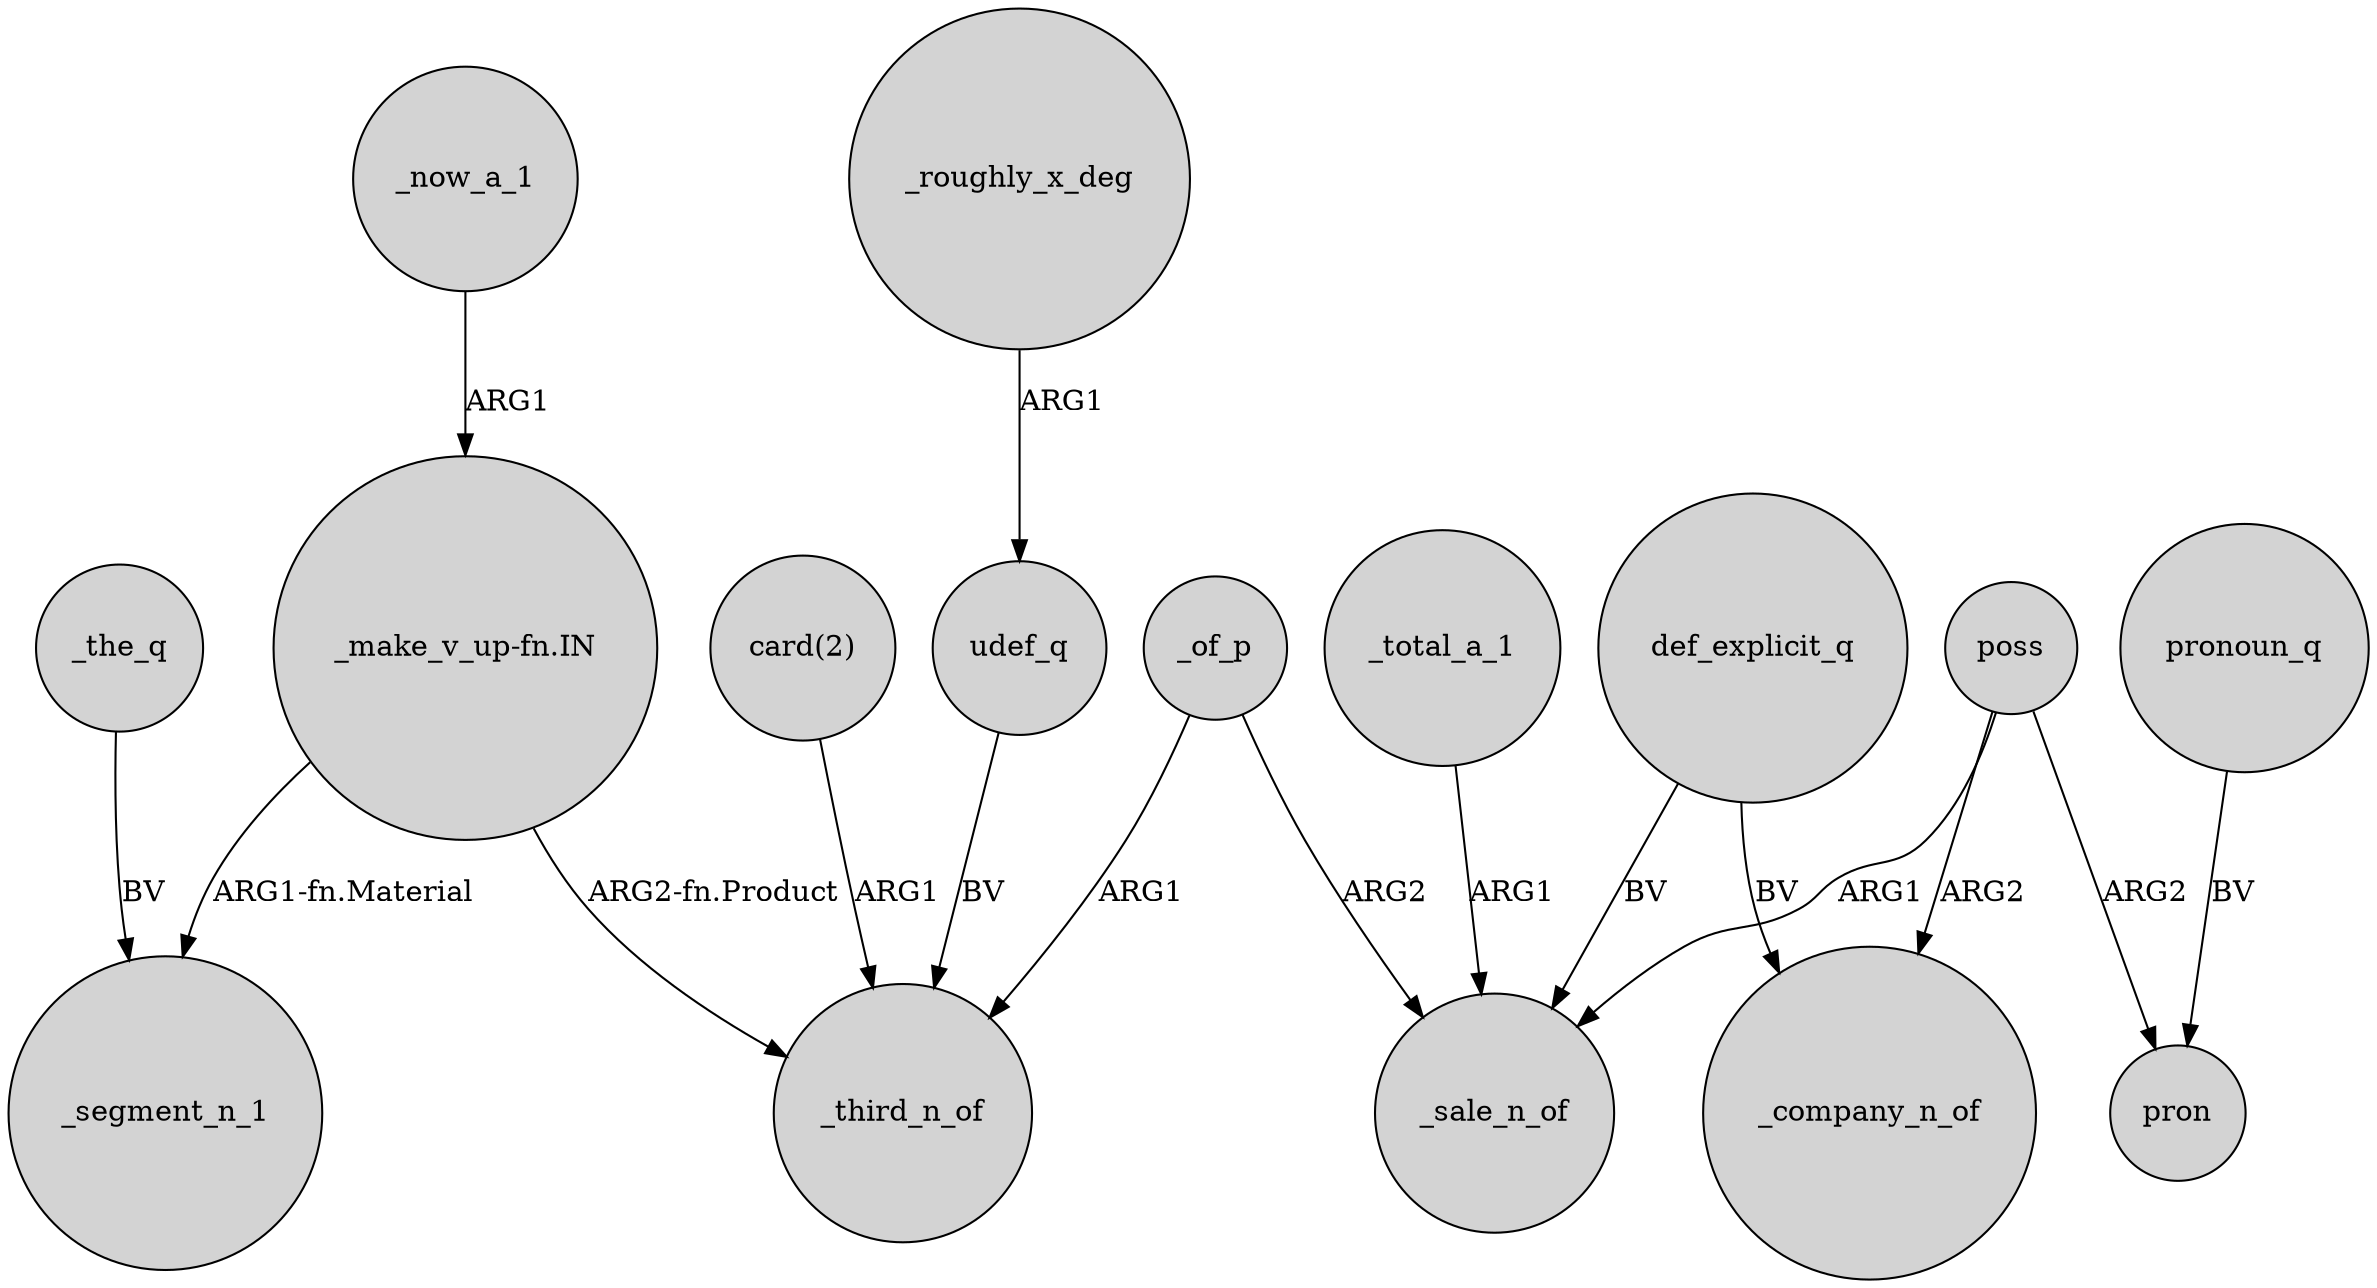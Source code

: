 digraph {
	node [shape=circle style=filled]
	_now_a_1 -> "_make_v_up-fn.IN" [label=ARG1]
	_of_p -> _third_n_of [label=ARG1]
	_the_q -> _segment_n_1 [label=BV]
	poss -> _company_n_of [label=ARG2]
	"_make_v_up-fn.IN" -> _third_n_of [label="ARG2-fn.Product"]
	poss -> pron [label=ARG2]
	def_explicit_q -> _sale_n_of [label=BV]
	"_make_v_up-fn.IN" -> _segment_n_1 [label="ARG1-fn.Material"]
	_roughly_x_deg -> udef_q [label=ARG1]
	poss -> _sale_n_of [label=ARG1]
	"card(2)" -> _third_n_of [label=ARG1]
	_of_p -> _sale_n_of [label=ARG2]
	udef_q -> _third_n_of [label=BV]
	def_explicit_q -> _company_n_of [label=BV]
	_total_a_1 -> _sale_n_of [label=ARG1]
	pronoun_q -> pron [label=BV]
}

